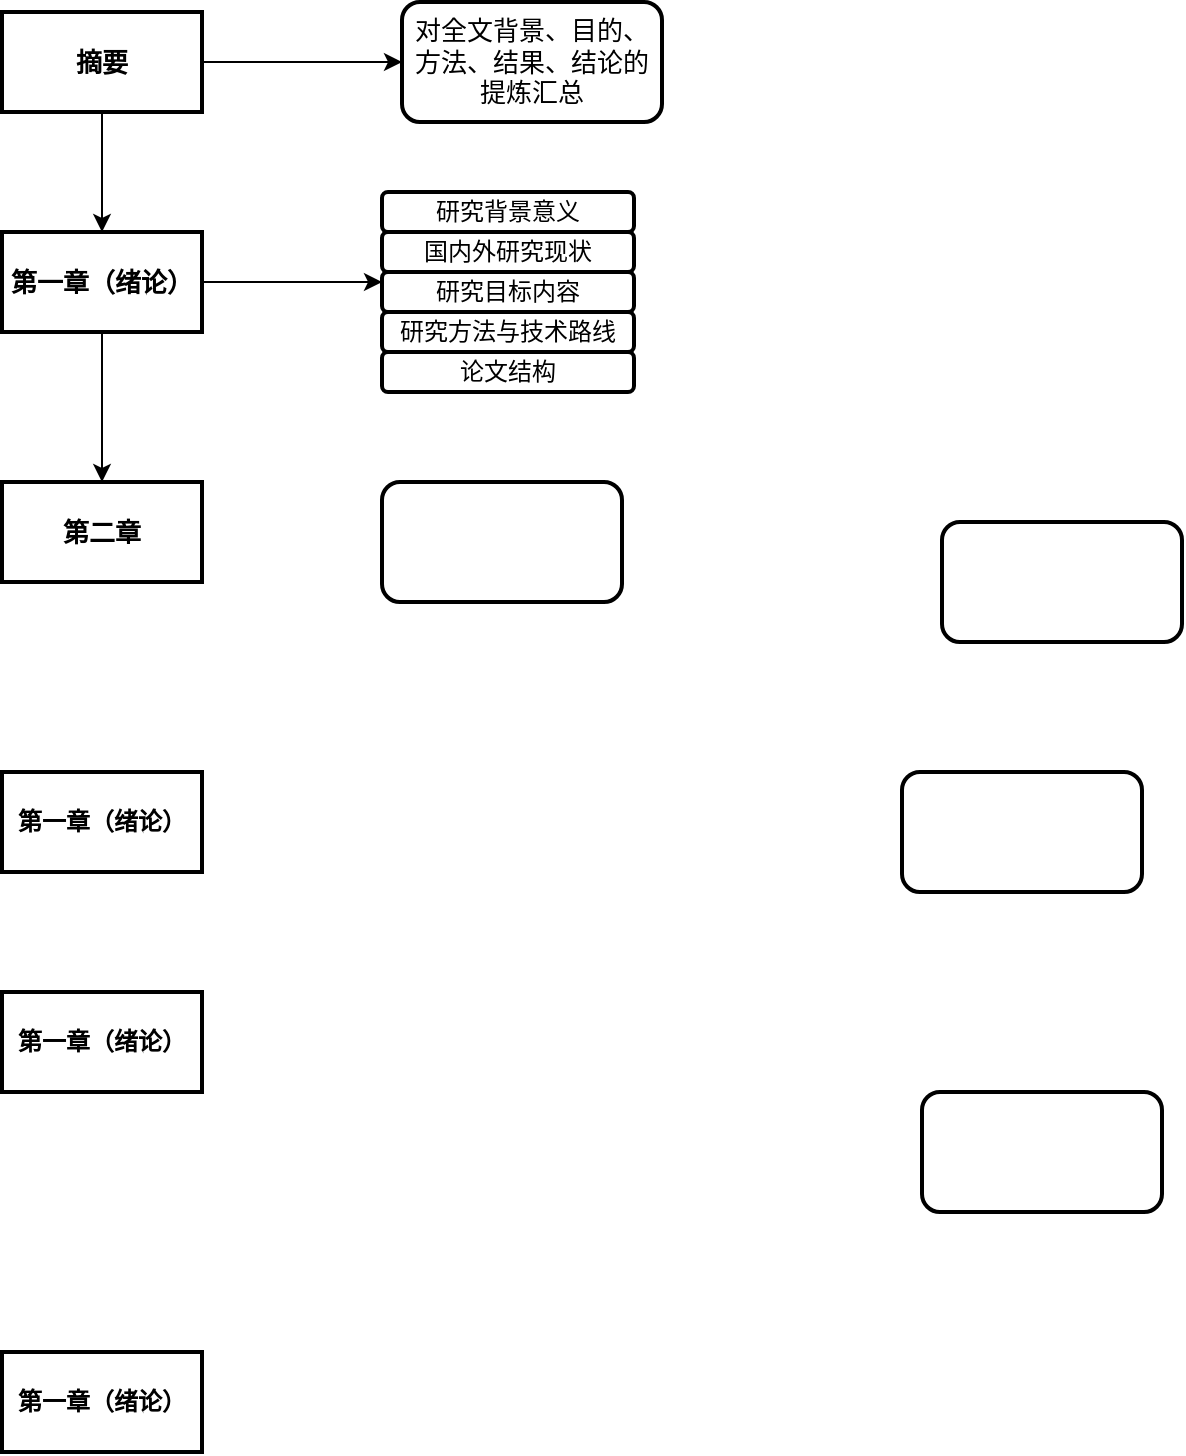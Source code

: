 <mxfile version="15.8.6" type="github">
  <diagram id="TSoKjJhobDwRx0PiR_Tu" name="Page-1">
    <mxGraphModel dx="1422" dy="794" grid="1" gridSize="10" guides="1" tooltips="1" connect="1" arrows="1" fold="1" page="1" pageScale="1" pageWidth="827" pageHeight="1169" math="0" shadow="0">
      <root>
        <mxCell id="0" />
        <mxCell id="1" parent="0" />
        <mxCell id="UzC7pLTcZmBE5iiAK7qw-21" style="edgeStyle=orthogonalEdgeStyle;rounded=0;orthogonalLoop=1;jettySize=auto;html=1;exitX=1;exitY=0.5;exitDx=0;exitDy=0;entryX=0;entryY=0.25;entryDx=0;entryDy=0;fontSize=13;" edge="1" parent="1" source="o5GaCxOlPyTXBt7g0buD-1" target="UzC7pLTcZmBE5iiAK7qw-18">
          <mxGeometry relative="1" as="geometry" />
        </mxCell>
        <mxCell id="UzC7pLTcZmBE5iiAK7qw-23" style="edgeStyle=orthogonalEdgeStyle;rounded=0;orthogonalLoop=1;jettySize=auto;html=1;exitX=0.5;exitY=1;exitDx=0;exitDy=0;entryX=0.5;entryY=0;entryDx=0;entryDy=0;fontSize=13;" edge="1" parent="1" source="o5GaCxOlPyTXBt7g0buD-1" target="UzC7pLTcZmBE5iiAK7qw-3">
          <mxGeometry relative="1" as="geometry" />
        </mxCell>
        <mxCell id="o5GaCxOlPyTXBt7g0buD-1" value="&lt;b&gt;&lt;font style=&quot;font-size: 13px&quot;&gt;第一章（绪论）&lt;/font&gt;&lt;/b&gt;" style="rounded=0;whiteSpace=wrap;html=1;strokeWidth=2;" parent="1" vertex="1">
          <mxGeometry x="130" y="140" width="100" height="50" as="geometry" />
        </mxCell>
        <mxCell id="RJcJxQQwCYGekRO_4jkO-2" value="&lt;font style=&quot;font-size: 13px&quot;&gt;对全文背景、目的、方法、结果、结论的提炼汇总&lt;/font&gt;" style="rounded=1;whiteSpace=wrap;html=1;strokeWidth=2;" parent="1" vertex="1">
          <mxGeometry x="330" y="25" width="130" height="60" as="geometry" />
        </mxCell>
        <mxCell id="UzC7pLTcZmBE5iiAK7qw-3" value="&lt;b&gt;&lt;font style=&quot;font-size: 13px&quot;&gt;第二章&lt;/font&gt;&lt;/b&gt;" style="rounded=0;whiteSpace=wrap;html=1;strokeWidth=2;" vertex="1" parent="1">
          <mxGeometry x="130" y="265" width="100" height="50" as="geometry" />
        </mxCell>
        <mxCell id="UzC7pLTcZmBE5iiAK7qw-4" value="&lt;b&gt;第一章（绪论）&lt;/b&gt;" style="rounded=0;whiteSpace=wrap;html=1;strokeWidth=2;" vertex="1" parent="1">
          <mxGeometry x="130" y="410" width="100" height="50" as="geometry" />
        </mxCell>
        <mxCell id="UzC7pLTcZmBE5iiAK7qw-5" value="&lt;b&gt;第一章（绪论）&lt;/b&gt;" style="rounded=0;whiteSpace=wrap;html=1;strokeWidth=2;" vertex="1" parent="1">
          <mxGeometry x="130" y="520" width="100" height="50" as="geometry" />
        </mxCell>
        <mxCell id="UzC7pLTcZmBE5iiAK7qw-6" value="&lt;b&gt;第一章（绪论）&lt;/b&gt;" style="rounded=0;whiteSpace=wrap;html=1;strokeWidth=2;" vertex="1" parent="1">
          <mxGeometry x="130" y="700" width="100" height="50" as="geometry" />
        </mxCell>
        <mxCell id="UzC7pLTcZmBE5iiAK7qw-7" value="研究背景意义" style="rounded=1;whiteSpace=wrap;html=1;strokeWidth=2;" vertex="1" parent="1">
          <mxGeometry x="320" y="120" width="126" height="20" as="geometry" />
        </mxCell>
        <mxCell id="UzC7pLTcZmBE5iiAK7qw-8" value="" style="rounded=1;whiteSpace=wrap;html=1;strokeWidth=2;" vertex="1" parent="1">
          <mxGeometry x="320" y="265" width="120" height="60" as="geometry" />
        </mxCell>
        <mxCell id="UzC7pLTcZmBE5iiAK7qw-9" value="国内外研究现状" style="rounded=1;whiteSpace=wrap;html=1;strokeWidth=2;" vertex="1" parent="1">
          <mxGeometry x="320" y="140" width="126" height="20" as="geometry" />
        </mxCell>
        <mxCell id="UzC7pLTcZmBE5iiAK7qw-10" value="" style="rounded=1;whiteSpace=wrap;html=1;strokeWidth=2;" vertex="1" parent="1">
          <mxGeometry x="600" y="285" width="120" height="60" as="geometry" />
        </mxCell>
        <mxCell id="UzC7pLTcZmBE5iiAK7qw-12" style="edgeStyle=orthogonalEdgeStyle;rounded=0;orthogonalLoop=1;jettySize=auto;html=1;entryX=0.5;entryY=0;entryDx=0;entryDy=0;" edge="1" parent="1" source="UzC7pLTcZmBE5iiAK7qw-11" target="o5GaCxOlPyTXBt7g0buD-1">
          <mxGeometry relative="1" as="geometry" />
        </mxCell>
        <mxCell id="UzC7pLTcZmBE5iiAK7qw-13" style="edgeStyle=orthogonalEdgeStyle;rounded=0;orthogonalLoop=1;jettySize=auto;html=1;exitX=1;exitY=0.5;exitDx=0;exitDy=0;entryX=0;entryY=0.5;entryDx=0;entryDy=0;fontSize=13;" edge="1" parent="1" source="UzC7pLTcZmBE5iiAK7qw-11" target="RJcJxQQwCYGekRO_4jkO-2">
          <mxGeometry relative="1" as="geometry" />
        </mxCell>
        <mxCell id="UzC7pLTcZmBE5iiAK7qw-11" value="&lt;b&gt;&lt;font style=&quot;font-size: 13px&quot;&gt;摘要&lt;/font&gt;&lt;/b&gt;" style="rounded=0;whiteSpace=wrap;html=1;strokeWidth=2;" vertex="1" parent="1">
          <mxGeometry x="130" y="30" width="100" height="50" as="geometry" />
        </mxCell>
        <mxCell id="UzC7pLTcZmBE5iiAK7qw-14" value="" style="rounded=1;whiteSpace=wrap;html=1;strokeWidth=2;" vertex="1" parent="1">
          <mxGeometry x="580" y="410" width="120" height="60" as="geometry" />
        </mxCell>
        <mxCell id="UzC7pLTcZmBE5iiAK7qw-18" value="研究目标内容" style="rounded=1;whiteSpace=wrap;html=1;strokeWidth=2;" vertex="1" parent="1">
          <mxGeometry x="320" y="160" width="126" height="20" as="geometry" />
        </mxCell>
        <mxCell id="UzC7pLTcZmBE5iiAK7qw-20" value="研究方法与技术路线" style="rounded=1;whiteSpace=wrap;html=1;strokeWidth=2;" vertex="1" parent="1">
          <mxGeometry x="320" y="180" width="126" height="20" as="geometry" />
        </mxCell>
        <mxCell id="UzC7pLTcZmBE5iiAK7qw-22" value="论文结构" style="rounded=1;whiteSpace=wrap;html=1;strokeWidth=2;" vertex="1" parent="1">
          <mxGeometry x="320" y="200" width="126" height="20" as="geometry" />
        </mxCell>
        <mxCell id="UzC7pLTcZmBE5iiAK7qw-24" value="" style="rounded=1;whiteSpace=wrap;html=1;strokeWidth=2;" vertex="1" parent="1">
          <mxGeometry x="590" y="570" width="120" height="60" as="geometry" />
        </mxCell>
      </root>
    </mxGraphModel>
  </diagram>
</mxfile>
